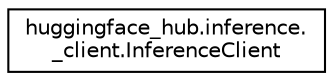 digraph "Graphical Class Hierarchy"
{
 // LATEX_PDF_SIZE
  edge [fontname="Helvetica",fontsize="10",labelfontname="Helvetica",labelfontsize="10"];
  node [fontname="Helvetica",fontsize="10",shape=record];
  rankdir="LR";
  Node0 [label="huggingface_hub.inference.\l_client.InferenceClient",height=0.2,width=0.4,color="black", fillcolor="white", style="filled",URL="$classhuggingface__hub_1_1inference_1_1__client_1_1InferenceClient.html",tooltip=" "];
}

